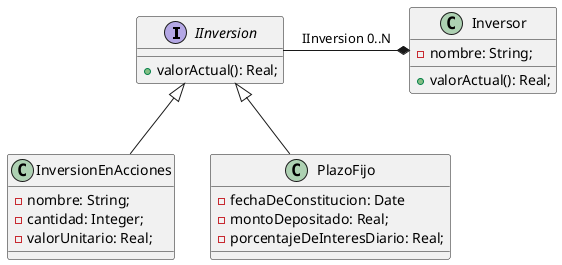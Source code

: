 @startuml

interface IInversion {
+valorActual(): Real;
}

class InversionEnAcciones {
-nombre: String;
-cantidad: Integer;
-valorUnitario: Real;
}

class PlazoFijo {
-fechaDeConstitucion: Date
-montoDepositado: Real;
-porcentajeDeInteresDiario: Real;
}

class Inversor {
-nombre: String;
+valorActual(): Real;
}

IInversion <|-- InversionEnAcciones
IInversion <|-- PlazoFijo
IInversion -* Inversor : IInversion 0..N

@enduml
